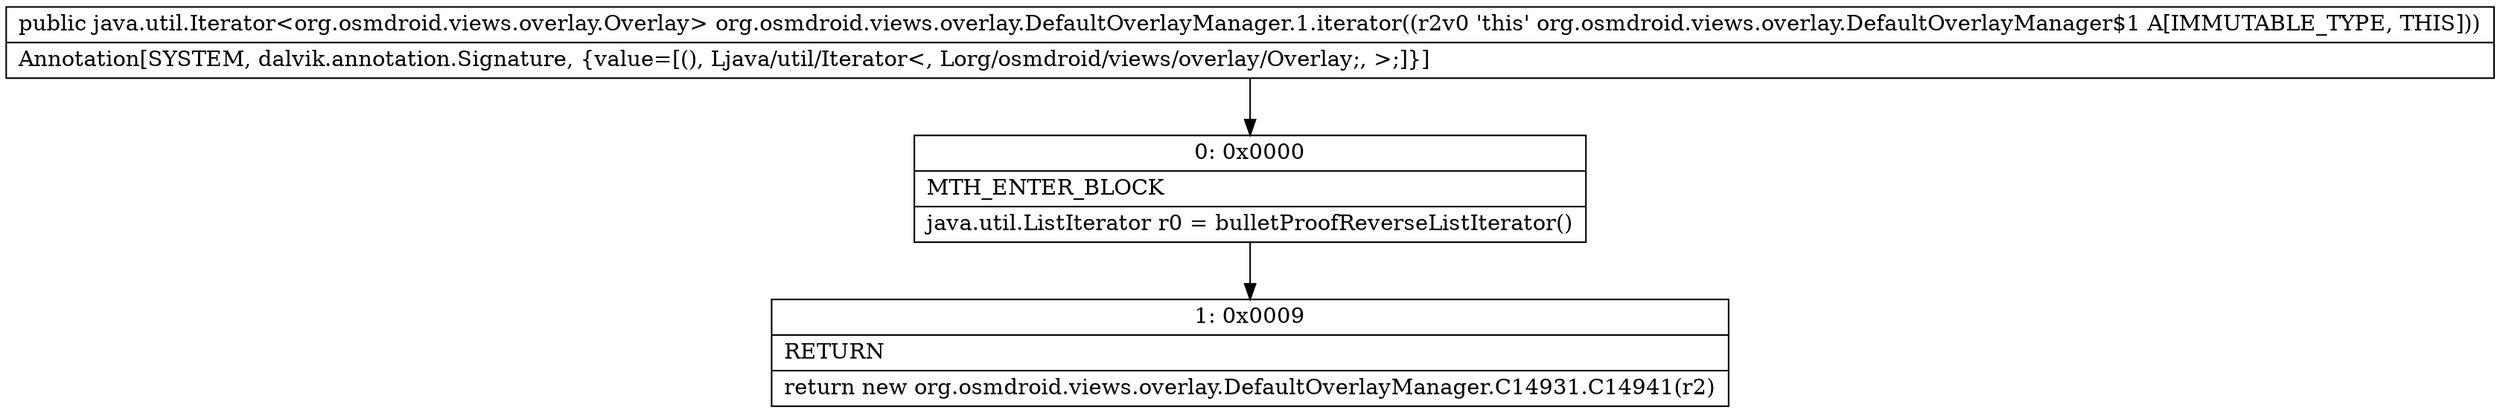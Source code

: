 digraph "CFG fororg.osmdroid.views.overlay.DefaultOverlayManager.1.iterator()Ljava\/util\/Iterator;" {
Node_0 [shape=record,label="{0\:\ 0x0000|MTH_ENTER_BLOCK\l|java.util.ListIterator r0 = bulletProofReverseListIterator()\l}"];
Node_1 [shape=record,label="{1\:\ 0x0009|RETURN\l|return new org.osmdroid.views.overlay.DefaultOverlayManager.C14931.C14941(r2)\l}"];
MethodNode[shape=record,label="{public java.util.Iterator\<org.osmdroid.views.overlay.Overlay\> org.osmdroid.views.overlay.DefaultOverlayManager.1.iterator((r2v0 'this' org.osmdroid.views.overlay.DefaultOverlayManager$1 A[IMMUTABLE_TYPE, THIS]))  | Annotation[SYSTEM, dalvik.annotation.Signature, \{value=[(), Ljava\/util\/Iterator\<, Lorg\/osmdroid\/views\/overlay\/Overlay;, \>;]\}]\l}"];
MethodNode -> Node_0;
Node_0 -> Node_1;
}

